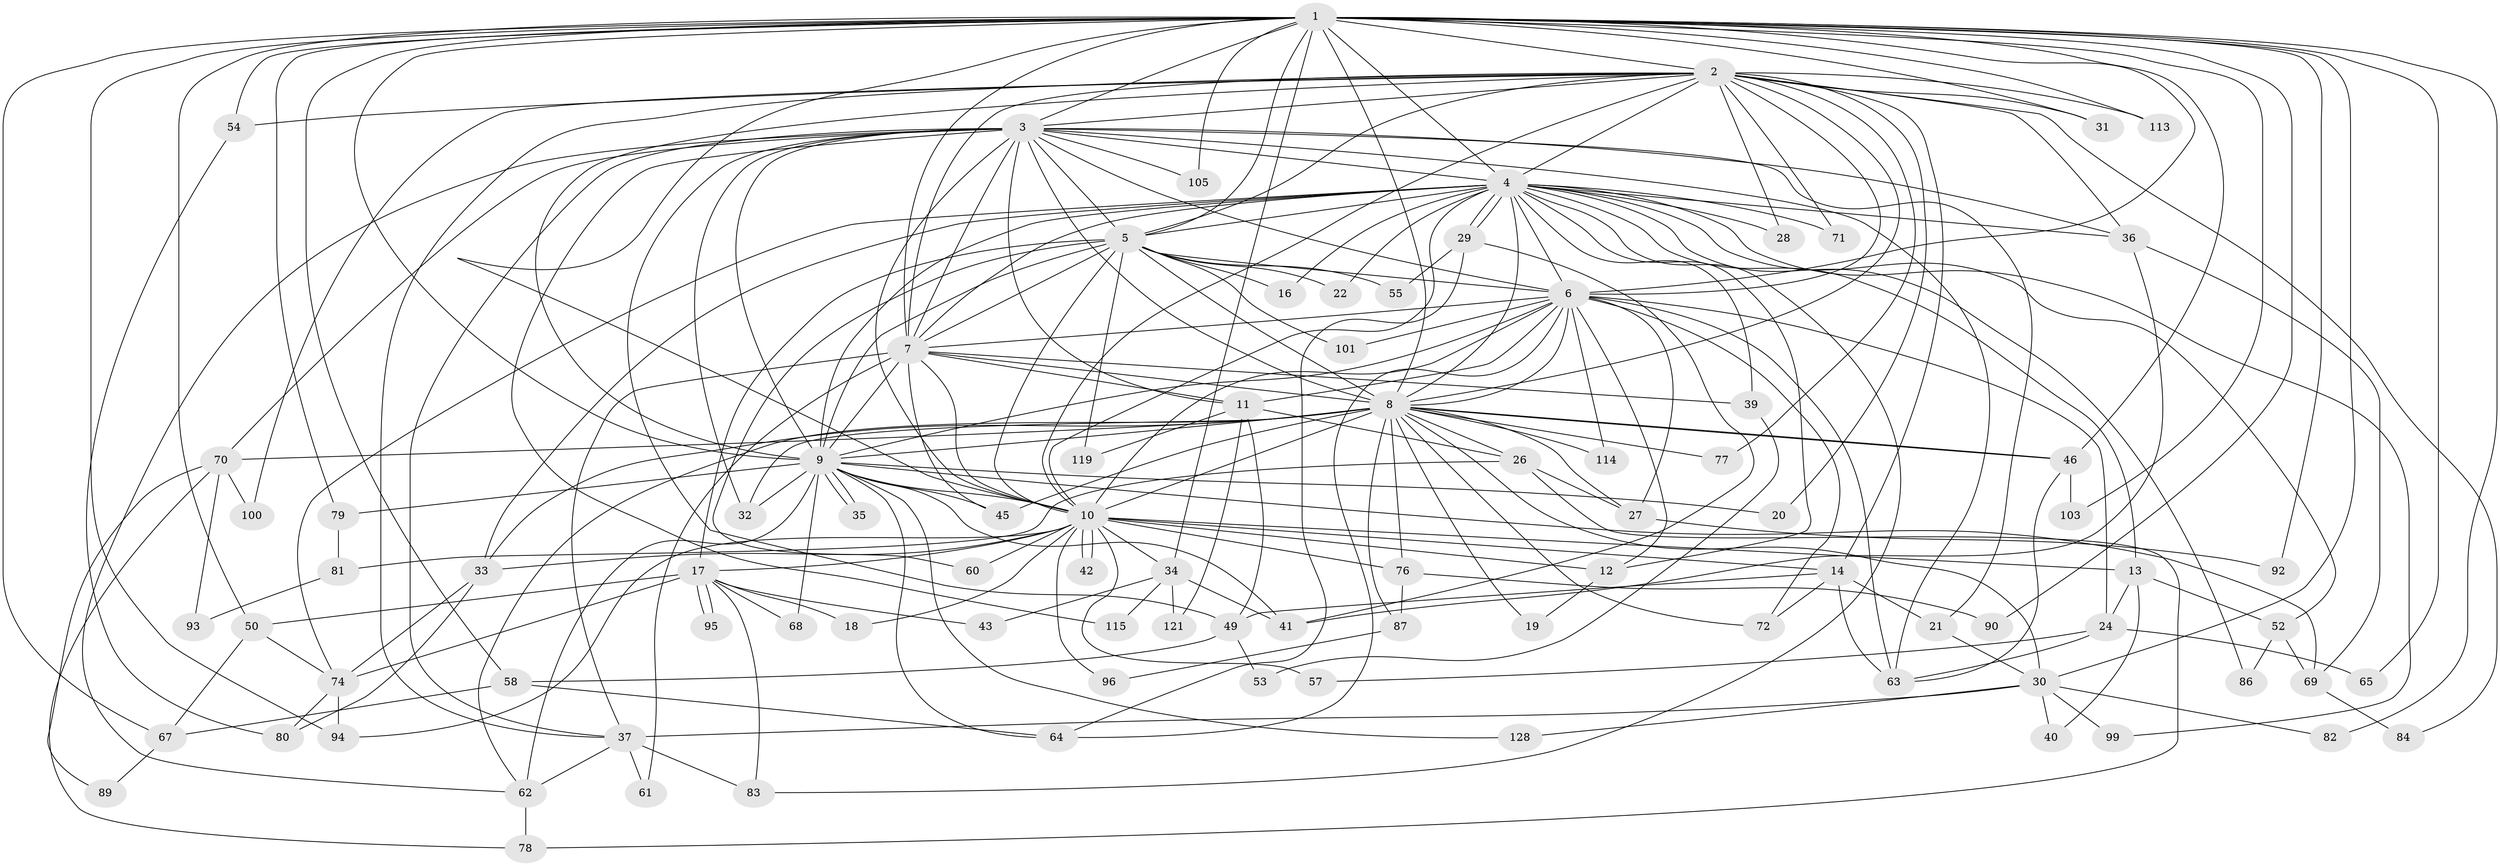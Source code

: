 // original degree distribution, {27: 0.007633587786259542, 22: 0.007633587786259542, 20: 0.007633587786259542, 25: 0.015267175572519083, 16: 0.007633587786259542, 19: 0.007633587786259542, 15: 0.007633587786259542, 23: 0.015267175572519083, 7: 0.007633587786259542, 4: 0.09923664122137404, 5: 0.07633587786259542, 2: 0.5419847328244275, 11: 0.007633587786259542, 3: 0.1450381679389313, 6: 0.030534351145038167, 8: 0.015267175572519083}
// Generated by graph-tools (version 1.1) at 2025/17/03/04/25 18:17:26]
// undirected, 91 vertices, 237 edges
graph export_dot {
graph [start="1"]
  node [color=gray90,style=filled];
  1 [super="+56"];
  2;
  3;
  4;
  5;
  6;
  7 [super="+15+59"];
  8;
  9;
  10 [super="+23"];
  11;
  12;
  13;
  14 [super="+109"];
  16;
  17 [super="+111+107"];
  18;
  19;
  20;
  21;
  22;
  24 [super="+91+25"];
  26 [super="+125+123"];
  27 [super="+75"];
  28;
  29;
  30 [super="+38"];
  31;
  32 [super="+131"];
  33 [super="+127+97"];
  34;
  35;
  36 [super="+106"];
  37 [super="+48"];
  39;
  40;
  41 [super="+44"];
  42;
  43;
  45 [super="+108"];
  46 [super="+47"];
  49 [super="+51"];
  50 [super="+126"];
  52;
  53;
  54 [super="+102"];
  55;
  57;
  58 [super="+88"];
  60;
  61;
  62 [super="+73+117"];
  63 [super="+129"];
  64 [super="+98"];
  65;
  67;
  68;
  69;
  70;
  71;
  72;
  74 [super="+85"];
  76;
  77;
  78;
  79;
  80;
  81;
  82;
  83 [super="+116"];
  84;
  86;
  87;
  89;
  90;
  92;
  93;
  94 [super="+110+118"];
  95;
  96;
  99;
  100;
  101;
  103 [super="+112"];
  105;
  113;
  114;
  115;
  119;
  121;
  128;
  1 -- 2 [weight=2];
  1 -- 3;
  1 -- 4;
  1 -- 5;
  1 -- 6;
  1 -- 7;
  1 -- 8;
  1 -- 9 [weight=2];
  1 -- 10;
  1 -- 31;
  1 -- 34;
  1 -- 50;
  1 -- 54;
  1 -- 58 [weight=2];
  1 -- 67;
  1 -- 79;
  1 -- 82;
  1 -- 92;
  1 -- 103 [weight=2];
  1 -- 105;
  1 -- 113;
  1 -- 94;
  1 -- 65;
  1 -- 90;
  1 -- 30;
  1 -- 46;
  2 -- 3;
  2 -- 4;
  2 -- 5;
  2 -- 6;
  2 -- 7;
  2 -- 8;
  2 -- 9;
  2 -- 10;
  2 -- 14;
  2 -- 20;
  2 -- 28;
  2 -- 31;
  2 -- 36;
  2 -- 37;
  2 -- 54;
  2 -- 71;
  2 -- 77;
  2 -- 84;
  2 -- 100;
  2 -- 113;
  3 -- 4;
  3 -- 5;
  3 -- 6;
  3 -- 7;
  3 -- 8;
  3 -- 9;
  3 -- 10;
  3 -- 11;
  3 -- 21;
  3 -- 32;
  3 -- 36;
  3 -- 37;
  3 -- 49;
  3 -- 62;
  3 -- 63;
  3 -- 70;
  3 -- 105;
  3 -- 115;
  4 -- 5;
  4 -- 6;
  4 -- 7;
  4 -- 8;
  4 -- 9;
  4 -- 10;
  4 -- 12;
  4 -- 13;
  4 -- 16;
  4 -- 22;
  4 -- 28;
  4 -- 29;
  4 -- 29;
  4 -- 39;
  4 -- 52;
  4 -- 71;
  4 -- 74;
  4 -- 86;
  4 -- 99;
  4 -- 36;
  4 -- 83;
  4 -- 33;
  5 -- 6;
  5 -- 7;
  5 -- 8;
  5 -- 9;
  5 -- 10;
  5 -- 16;
  5 -- 17;
  5 -- 22;
  5 -- 55;
  5 -- 60;
  5 -- 101;
  5 -- 119;
  6 -- 7;
  6 -- 8;
  6 -- 9;
  6 -- 10;
  6 -- 11;
  6 -- 12;
  6 -- 24 [weight=2];
  6 -- 63;
  6 -- 72;
  6 -- 101;
  6 -- 114;
  6 -- 27;
  6 -- 64;
  7 -- 8;
  7 -- 9 [weight=2];
  7 -- 10;
  7 -- 39;
  7 -- 61;
  7 -- 45;
  7 -- 37;
  7 -- 11;
  8 -- 9;
  8 -- 10;
  8 -- 19;
  8 -- 26;
  8 -- 27;
  8 -- 30;
  8 -- 32;
  8 -- 33;
  8 -- 45;
  8 -- 46;
  8 -- 46;
  8 -- 70;
  8 -- 72;
  8 -- 76;
  8 -- 77;
  8 -- 87;
  8 -- 114;
  8 -- 62;
  9 -- 10;
  9 -- 20;
  9 -- 35;
  9 -- 35;
  9 -- 45;
  9 -- 62;
  9 -- 64;
  9 -- 68;
  9 -- 69;
  9 -- 79;
  9 -- 128;
  9 -- 41;
  9 -- 32;
  10 -- 13;
  10 -- 14;
  10 -- 17;
  10 -- 18;
  10 -- 33;
  10 -- 34;
  10 -- 42;
  10 -- 42;
  10 -- 57;
  10 -- 60;
  10 -- 76;
  10 -- 94;
  10 -- 96;
  10 -- 12;
  11 -- 26;
  11 -- 49;
  11 -- 119;
  11 -- 121;
  12 -- 19;
  13 -- 24;
  13 -- 40;
  13 -- 52;
  14 -- 21;
  14 -- 72;
  14 -- 63;
  14 -- 49;
  17 -- 18;
  17 -- 43;
  17 -- 50;
  17 -- 68;
  17 -- 83;
  17 -- 95;
  17 -- 95;
  17 -- 74 [weight=2];
  21 -- 30;
  24 -- 57;
  24 -- 63;
  24 -- 65;
  26 -- 27;
  26 -- 81 [weight=2];
  26 -- 78;
  27 -- 92;
  29 -- 41;
  29 -- 55;
  29 -- 64;
  30 -- 40;
  30 -- 82;
  30 -- 99;
  30 -- 128;
  30 -- 37;
  33 -- 74 [weight=2];
  33 -- 80;
  34 -- 41;
  34 -- 43;
  34 -- 115;
  34 -- 121;
  36 -- 41;
  36 -- 69;
  37 -- 62;
  37 -- 83;
  37 -- 61;
  39 -- 53;
  46 -- 103;
  46 -- 63;
  49 -- 53;
  49 -- 58;
  50 -- 67;
  50 -- 74;
  52 -- 69;
  52 -- 86;
  54 -- 80;
  58 -- 67;
  58 -- 64;
  62 -- 78;
  67 -- 89;
  69 -- 84;
  70 -- 78;
  70 -- 89;
  70 -- 93;
  70 -- 100;
  74 -- 80;
  74 -- 94 [weight=2];
  76 -- 87;
  76 -- 90;
  79 -- 81;
  81 -- 93;
  87 -- 96;
}
